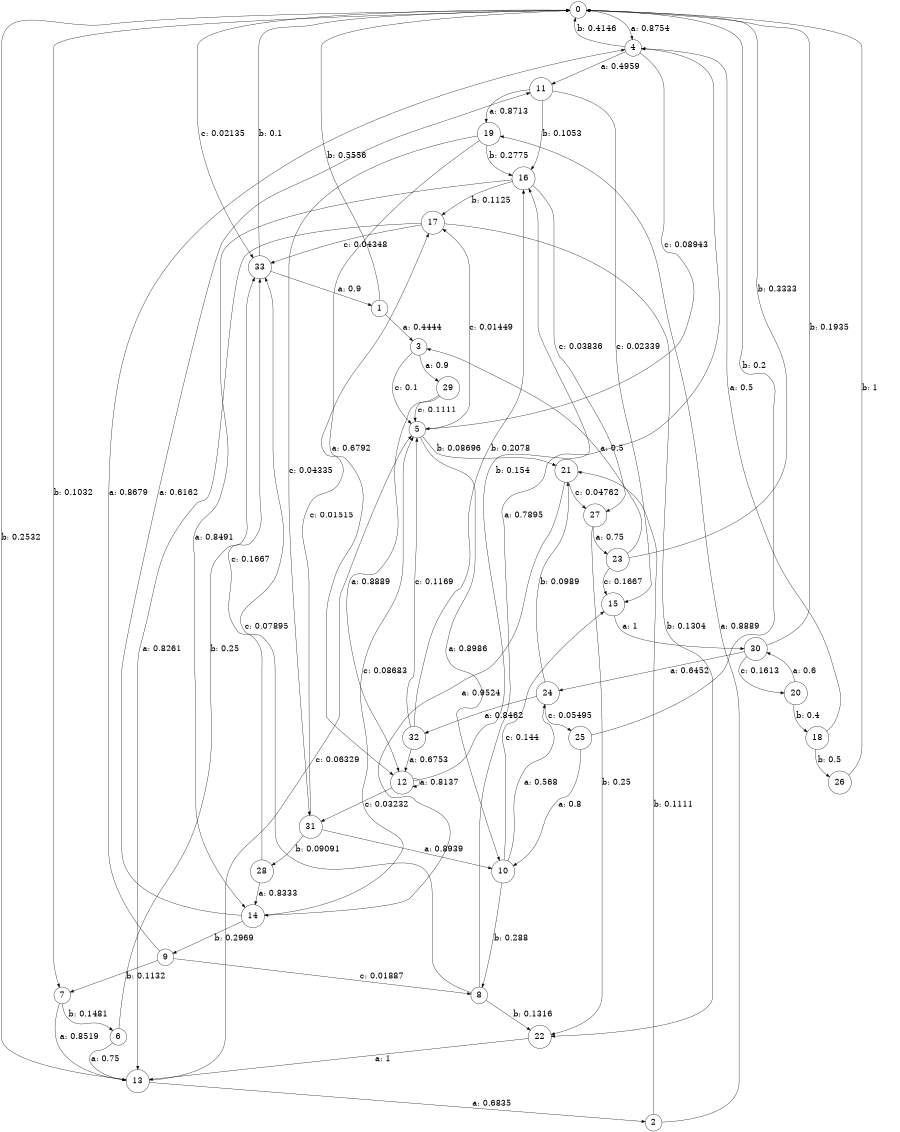 digraph "d4-400nw-t0-cen-SML" {
size = "6,8.5";
ratio = "fill";
node [shape = circle];
node [fontsize = 24];
edge [fontsize = 24];
0 -> 4 [label = "a: 0.8754   "];
0 -> 7 [label = "b: 0.1032   "];
0 -> 33 [label = "c: 0.02135  "];
1 -> 3 [label = "a: 0.4444   "];
1 -> 0 [label = "b: 0.5556   "];
2 -> 19 [label = "a: 0.8889   "];
2 -> 21 [label = "b: 0.1111   "];
3 -> 29 [label = "a: 0.9      "];
3 -> 5 [label = "c: 0.1      "];
4 -> 11 [label = "a: 0.4959   "];
4 -> 0 [label = "b: 0.4146   "];
4 -> 5 [label = "c: 0.08943  "];
5 -> 10 [label = "a: 0.8986   "];
5 -> 21 [label = "b: 0.08696  "];
5 -> 17 [label = "c: 0.01449  "];
6 -> 13 [label = "a: 0.75     "];
6 -> 33 [label = "b: 0.25     "];
7 -> 13 [label = "a: 0.8519   "];
7 -> 6 [label = "b: 0.1481   "];
8 -> 4 [label = "a: 0.7895   "];
8 -> 22 [label = "b: 0.1316   "];
8 -> 33 [label = "c: 0.07895  "];
9 -> 4 [label = "a: 0.8679   "];
9 -> 7 [label = "b: 0.1132   "];
9 -> 8 [label = "c: 0.01887  "];
10 -> 24 [label = "a: 0.568    "];
10 -> 8 [label = "b: 0.288    "];
10 -> 15 [label = "c: 0.144    "];
11 -> 19 [label = "a: 0.8713   "];
11 -> 16 [label = "b: 0.1053   "];
11 -> 15 [label = "c: 0.02339  "];
12 -> 12 [label = "a: 0.8137   "];
12 -> 16 [label = "b: 0.154    "];
12 -> 31 [label = "c: 0.03232  "];
13 -> 2 [label = "a: 0.6835   "];
13 -> 0 [label = "b: 0.2532   "];
13 -> 5 [label = "c: 0.06329  "];
14 -> 11 [label = "a: 0.6162   "];
14 -> 9 [label = "b: 0.2969   "];
14 -> 5 [label = "c: 0.08683  "];
15 -> 30 [label = "a: 1        "];
16 -> 14 [label = "a: 0.8491   "];
16 -> 17 [label = "b: 0.1125   "];
16 -> 27 [label = "c: 0.03836  "];
17 -> 13 [label = "a: 0.8261   "];
17 -> 22 [label = "b: 0.1304   "];
17 -> 33 [label = "c: 0.04348  "];
18 -> 4 [label = "a: 0.5      "];
18 -> 26 [label = "b: 0.5      "];
19 -> 12 [label = "a: 0.6792   "];
19 -> 16 [label = "b: 0.2775   "];
19 -> 31 [label = "c: 0.04335  "];
20 -> 30 [label = "a: 0.6      "];
20 -> 18 [label = "b: 0.4      "];
21 -> 14 [label = "a: 0.9524   "];
21 -> 27 [label = "c: 0.04762  "];
22 -> 13 [label = "a: 1        "];
23 -> 3 [label = "a: 0.5      "];
23 -> 0 [label = "b: 0.3333   "];
23 -> 15 [label = "c: 0.1667   "];
24 -> 32 [label = "a: 0.8462   "];
24 -> 21 [label = "b: 0.0989   "];
24 -> 25 [label = "c: 0.05495  "];
25 -> 10 [label = "a: 0.8      "];
25 -> 0 [label = "b: 0.2      "];
26 -> 0 [label = "b: 1        "];
27 -> 23 [label = "a: 0.75     "];
27 -> 22 [label = "b: 0.25     "];
28 -> 14 [label = "a: 0.8333   "];
28 -> 33 [label = "c: 0.1667   "];
29 -> 12 [label = "a: 0.8889   "];
29 -> 5 [label = "c: 0.1111   "];
30 -> 24 [label = "a: 0.6452   "];
30 -> 0 [label = "b: 0.1935   "];
30 -> 20 [label = "c: 0.1613   "];
31 -> 10 [label = "a: 0.8939   "];
31 -> 28 [label = "b: 0.09091  "];
31 -> 17 [label = "c: 0.01515  "];
32 -> 12 [label = "a: 0.6753   "];
32 -> 16 [label = "b: 0.2078   "];
32 -> 5 [label = "c: 0.1169   "];
33 -> 1 [label = "a: 0.9      "];
33 -> 0 [label = "b: 0.1      "];
}